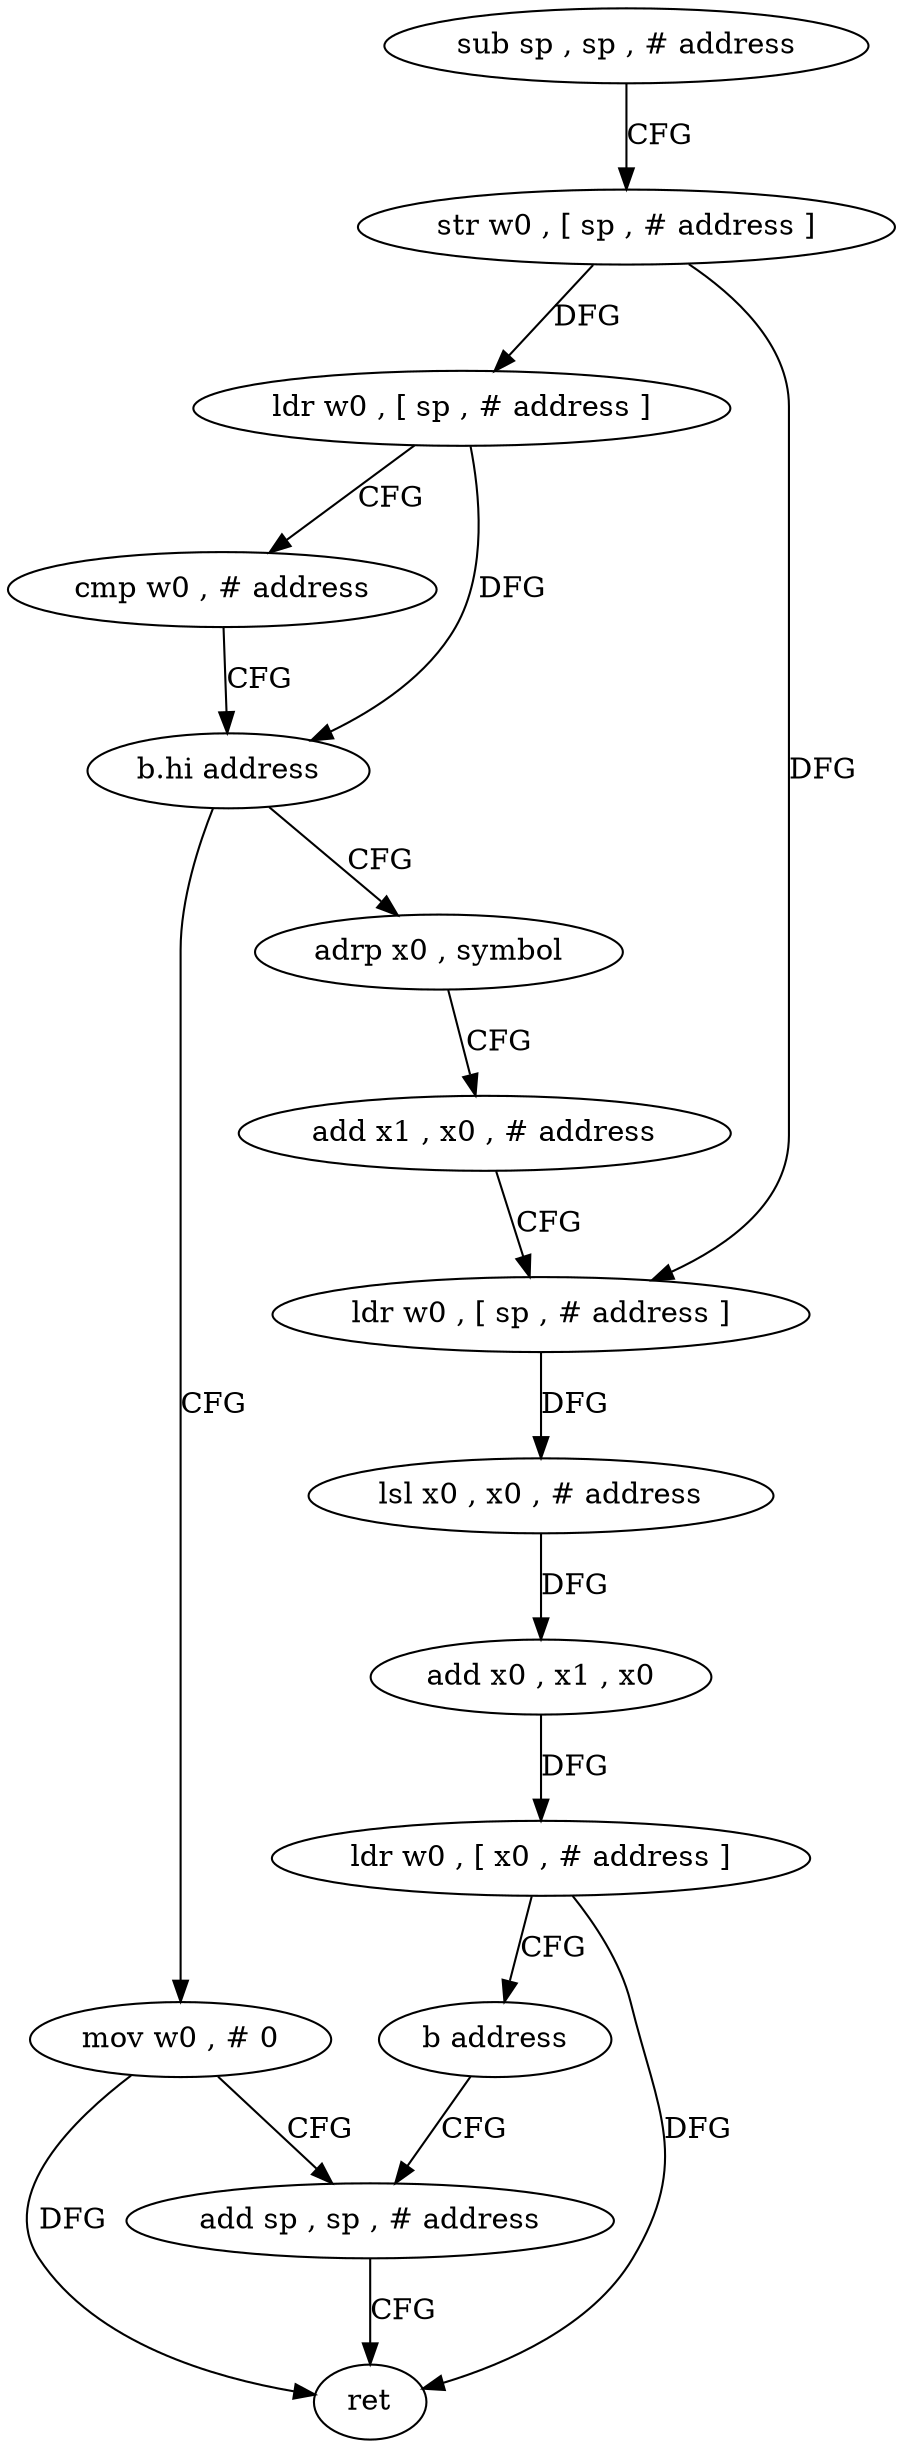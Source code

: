 digraph "func" {
"4296620" [label = "sub sp , sp , # address" ]
"4296624" [label = "str w0 , [ sp , # address ]" ]
"4296628" [label = "ldr w0 , [ sp , # address ]" ]
"4296632" [label = "cmp w0 , # address" ]
"4296636" [label = "b.hi address" ]
"4296668" [label = "mov w0 , # 0" ]
"4296640" [label = "adrp x0 , symbol" ]
"4296672" [label = "add sp , sp , # address" ]
"4296644" [label = "add x1 , x0 , # address" ]
"4296648" [label = "ldr w0 , [ sp , # address ]" ]
"4296652" [label = "lsl x0 , x0 , # address" ]
"4296656" [label = "add x0 , x1 , x0" ]
"4296660" [label = "ldr w0 , [ x0 , # address ]" ]
"4296664" [label = "b address" ]
"4296676" [label = "ret" ]
"4296620" -> "4296624" [ label = "CFG" ]
"4296624" -> "4296628" [ label = "DFG" ]
"4296624" -> "4296648" [ label = "DFG" ]
"4296628" -> "4296632" [ label = "CFG" ]
"4296628" -> "4296636" [ label = "DFG" ]
"4296632" -> "4296636" [ label = "CFG" ]
"4296636" -> "4296668" [ label = "CFG" ]
"4296636" -> "4296640" [ label = "CFG" ]
"4296668" -> "4296672" [ label = "CFG" ]
"4296668" -> "4296676" [ label = "DFG" ]
"4296640" -> "4296644" [ label = "CFG" ]
"4296672" -> "4296676" [ label = "CFG" ]
"4296644" -> "4296648" [ label = "CFG" ]
"4296648" -> "4296652" [ label = "DFG" ]
"4296652" -> "4296656" [ label = "DFG" ]
"4296656" -> "4296660" [ label = "DFG" ]
"4296660" -> "4296664" [ label = "CFG" ]
"4296660" -> "4296676" [ label = "DFG" ]
"4296664" -> "4296672" [ label = "CFG" ]
}
